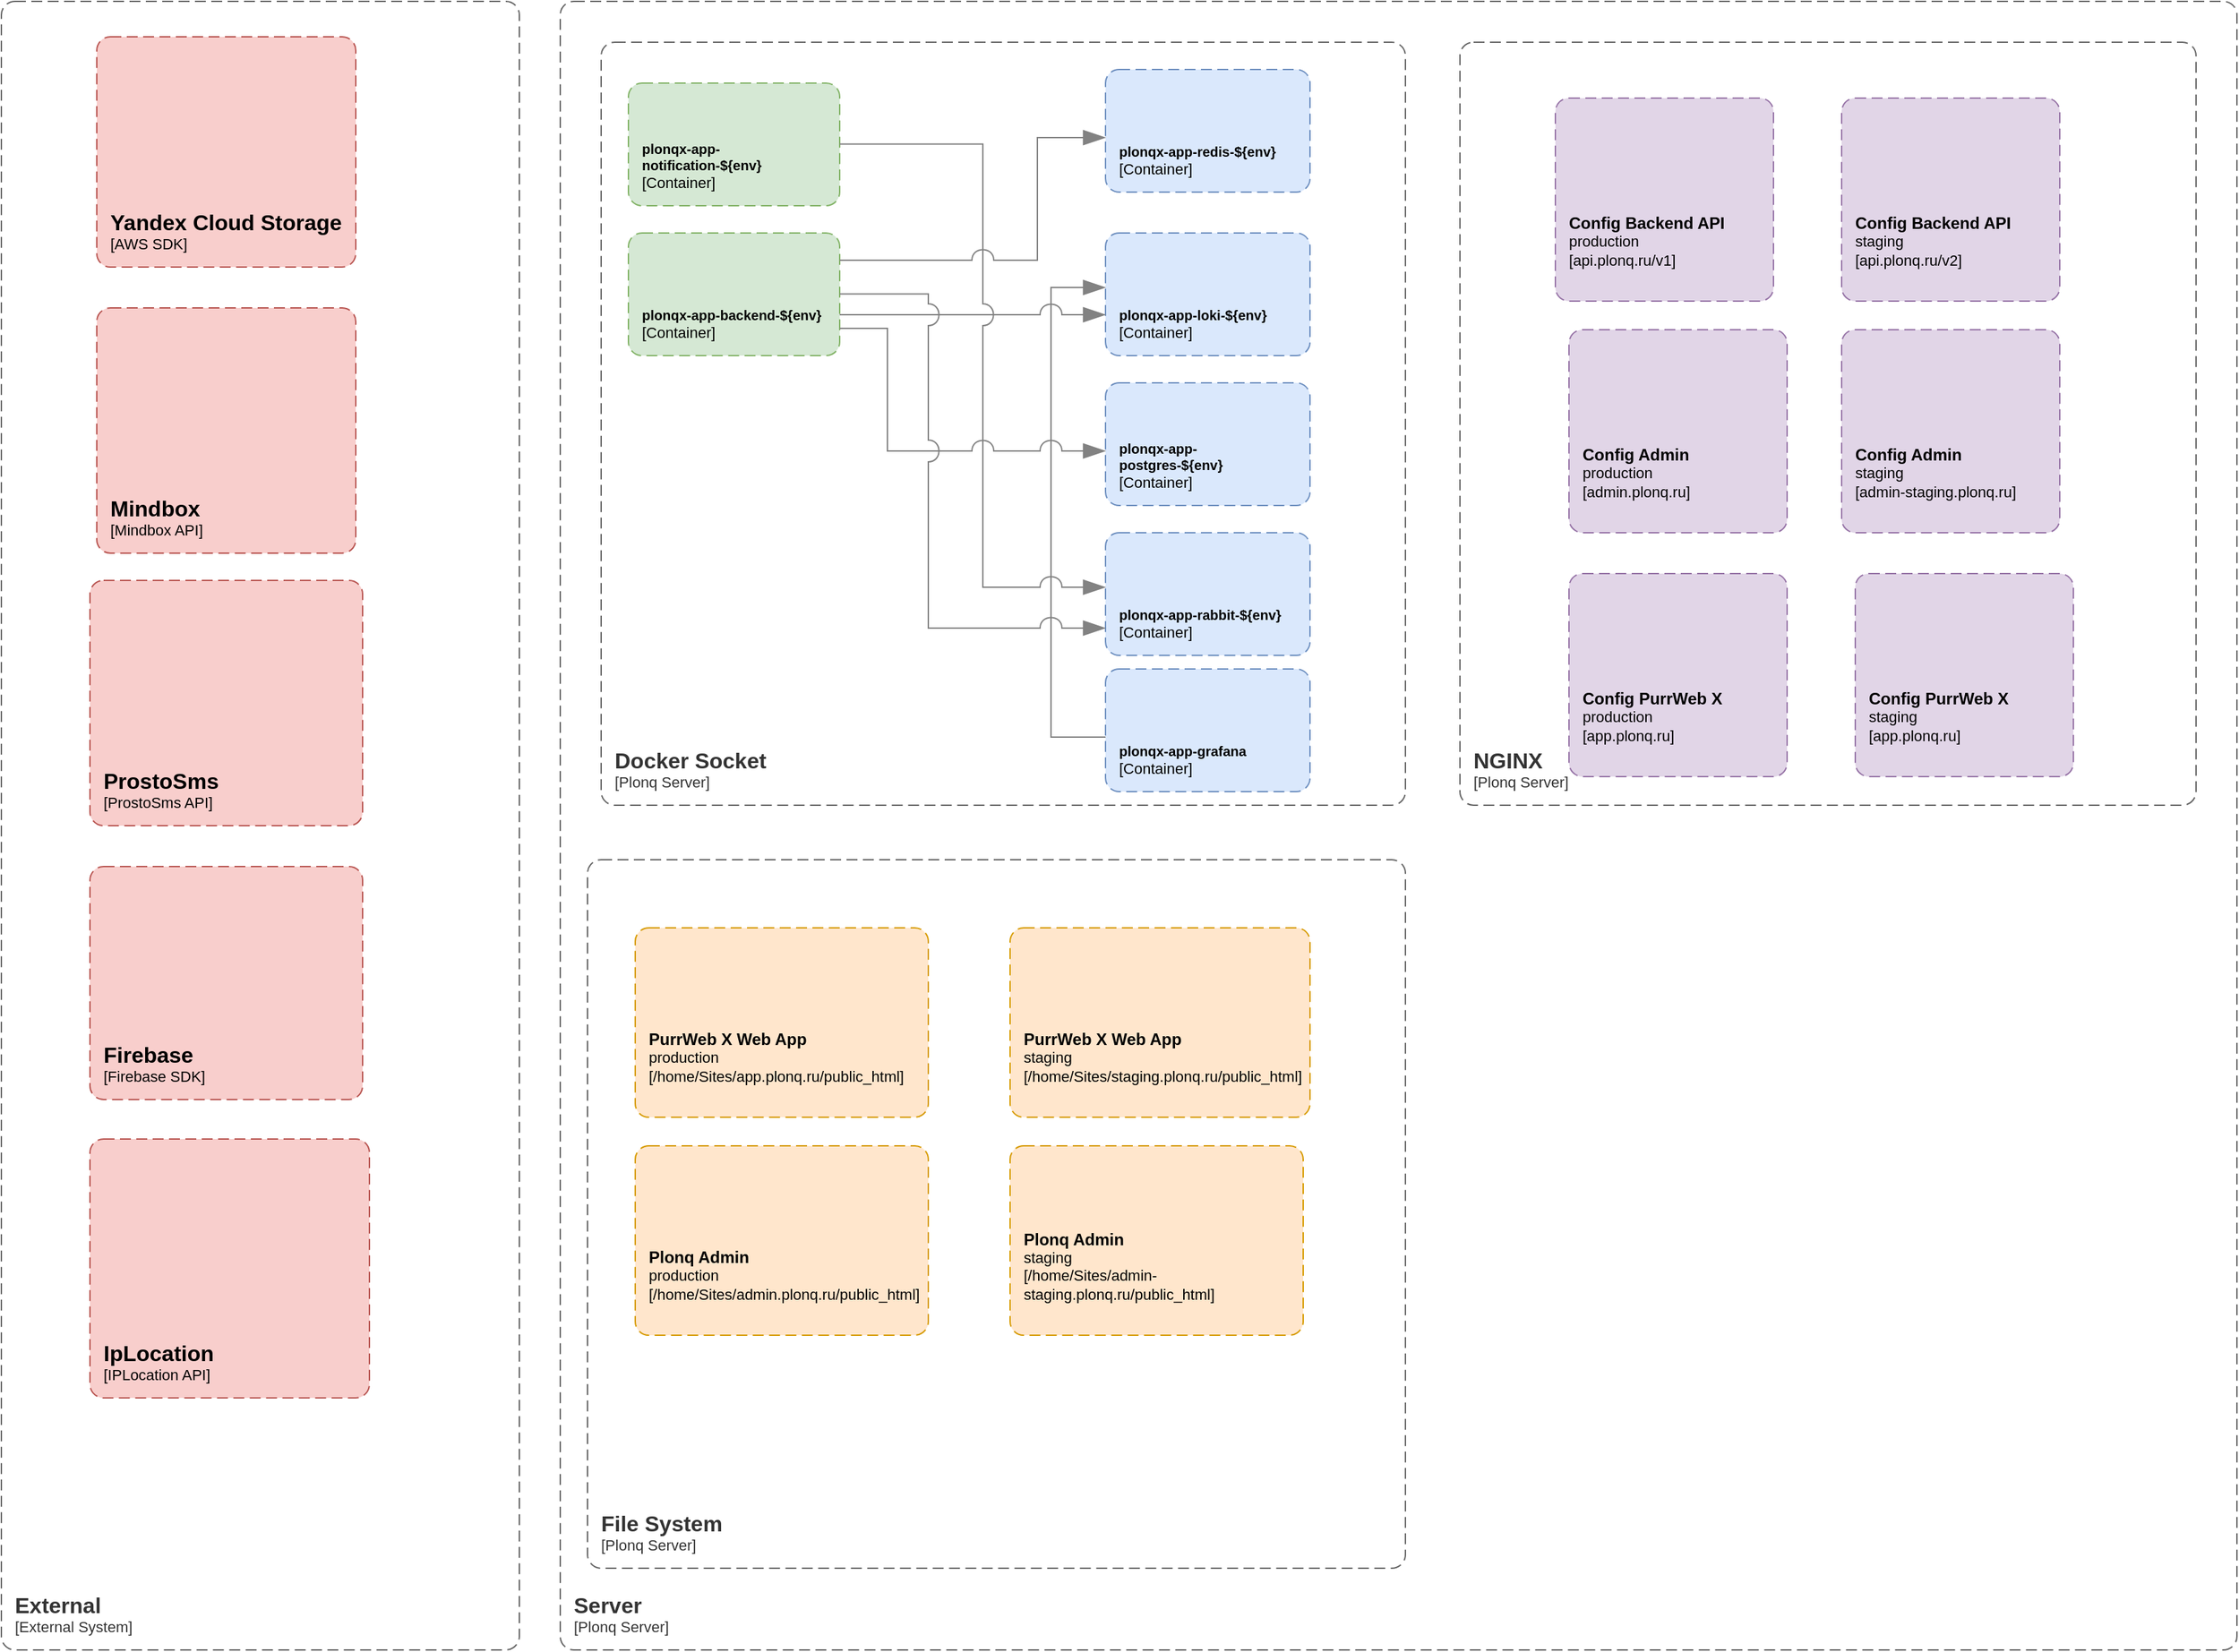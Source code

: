 <mxfile version="25.0.3">
  <diagram name="Страница — 1" id="B8Qd8w-7b1oz1wal4NPC">
    <mxGraphModel dx="4090" dy="1423" grid="1" gridSize="10" guides="1" tooltips="1" connect="1" arrows="1" fold="1" page="1" pageScale="1" pageWidth="850" pageHeight="1100" math="0" shadow="0">
      <root>
        <mxCell id="0" />
        <mxCell id="1" parent="0" />
        <object placeholders="1" c4Name="Docker Socket" c4Type="SystemScopeBoundary" c4Application="Plonq Server" label="&lt;font style=&quot;font-size: 16px&quot;&gt;&lt;b&gt;&lt;div style=&quot;text-align: left&quot;&gt;%c4Name%&lt;/div&gt;&lt;/b&gt;&lt;/font&gt;&lt;div style=&quot;text-align: left&quot;&gt;[%c4Application%]&lt;/div&gt;" id="ZpL0zzQKFdewHE6zJHyv-17">
          <mxCell style="rounded=1;fontSize=11;whiteSpace=wrap;html=1;dashed=1;arcSize=20;fillColor=none;strokeColor=#666666;fontColor=#333333;labelBackgroundColor=none;align=left;verticalAlign=bottom;labelBorderColor=none;spacingTop=0;spacing=10;dashPattern=8 4;metaEdit=1;rotatable=0;perimeter=rectanglePerimeter;noLabel=0;labelPadding=0;allowArrows=0;connectable=0;expand=0;recursiveResize=0;editable=1;pointerEvents=0;absoluteArcSize=1;points=[[0.25,0,0],[0.5,0,0],[0.75,0,0],[1,0.25,0],[1,0.5,0],[1,0.75,0],[0.75,1,0],[0.5,1,0],[0.25,1,0],[0,0.75,0],[0,0.5,0],[0,0.25,0]];" vertex="1" parent="1">
            <mxGeometry x="-750" y="120" width="590" height="560" as="geometry" />
          </mxCell>
        </object>
        <object placeholders="1" c4Name="plonqx-app-backend-${env}" c4Type="ContainerScopeBoundary" c4Application="Container" label="&lt;font style=&quot;font-size: 10px&quot;&gt;&lt;b&gt;&lt;div style=&quot;text-align: left&quot;&gt;%c4Name%&lt;/div&gt;&lt;/b&gt;&lt;/font&gt;&lt;div style=&quot;text-align: left&quot;&gt;[%c4Application%]&lt;/div&gt;" id="ZpL0zzQKFdewHE6zJHyv-18">
          <mxCell style="rounded=1;fontSize=11;whiteSpace=wrap;html=1;dashed=1;arcSize=20;fillColor=#d5e8d4;strokeColor=#82b366;labelBackgroundColor=none;align=left;verticalAlign=bottom;labelBorderColor=none;spacingTop=0;spacing=10;dashPattern=8 4;metaEdit=1;rotatable=0;perimeter=rectanglePerimeter;noLabel=0;labelPadding=0;allowArrows=0;connectable=0;expand=0;recursiveResize=0;editable=1;pointerEvents=0;absoluteArcSize=1;points=[[0.25,0,0],[0.5,0,0],[0.75,0,0],[1,0.25,0],[1,0.5,0],[1,0.75,0],[0.75,1,0],[0.5,1,0],[0.25,1,0],[0,0.75,0],[0,0.5,0],[0,0.25,0]];" vertex="1" parent="1">
            <mxGeometry x="-730" y="260" width="155" height="90" as="geometry" />
          </mxCell>
        </object>
        <object placeholders="1" c4Name="plonqx-app-notification-${env}" c4Type="ContainerScopeBoundary" c4Application="Container" label="&lt;font style=&quot;font-size: 10px&quot;&gt;&lt;b&gt;&lt;div style=&quot;text-align: left&quot;&gt;%c4Name%&lt;/div&gt;&lt;/b&gt;&lt;/font&gt;&lt;div style=&quot;text-align: left&quot;&gt;[%c4Application%]&lt;/div&gt;" id="ZpL0zzQKFdewHE6zJHyv-19">
          <mxCell style="rounded=1;fontSize=11;whiteSpace=wrap;html=1;dashed=1;arcSize=20;fillColor=#d5e8d4;strokeColor=#82b366;labelBackgroundColor=none;align=left;verticalAlign=bottom;labelBorderColor=none;spacingTop=0;spacing=10;dashPattern=8 4;metaEdit=1;rotatable=0;perimeter=rectanglePerimeter;noLabel=0;labelPadding=0;allowArrows=0;connectable=0;expand=0;recursiveResize=0;editable=1;pointerEvents=0;absoluteArcSize=1;points=[[0.25,0,0],[0.5,0,0],[0.75,0,0],[1,0.25,0],[1,0.5,0],[1,0.75,0],[0.75,1,0],[0.5,1,0],[0.25,1,0],[0,0.75,0],[0,0.5,0],[0,0.25,0]];" vertex="1" parent="1">
            <mxGeometry x="-730" y="150" width="155" height="90" as="geometry" />
          </mxCell>
        </object>
        <object placeholders="1" c4Name="plonqx-app-redis-${env}" c4Type="ContainerScopeBoundary" c4Application="Container" label="&lt;font style=&quot;font-size: 10px&quot;&gt;&lt;b&gt;&lt;div style=&quot;text-align: left&quot;&gt;%c4Name%&lt;/div&gt;&lt;/b&gt;&lt;/font&gt;&lt;div style=&quot;text-align: left&quot;&gt;[%c4Application%]&lt;/div&gt;" id="ZpL0zzQKFdewHE6zJHyv-20">
          <mxCell style="rounded=1;fontSize=11;whiteSpace=wrap;html=1;dashed=1;arcSize=20;fillColor=#dae8fc;strokeColor=#6c8ebf;labelBackgroundColor=none;align=left;verticalAlign=bottom;labelBorderColor=none;spacingTop=0;spacing=10;dashPattern=8 4;metaEdit=1;rotatable=0;perimeter=rectanglePerimeter;noLabel=0;labelPadding=0;allowArrows=0;connectable=0;expand=0;recursiveResize=0;editable=1;pointerEvents=0;absoluteArcSize=1;points=[[0.25,0,0],[0.5,0,0],[0.75,0,0],[1,0.25,0],[1,0.5,0],[1,0.75,0],[0.75,1,0],[0.5,1,0],[0.25,1,0],[0,0.75,0],[0,0.5,0],[0,0.25,0]];" vertex="1" parent="1">
            <mxGeometry x="-380" y="140" width="150" height="90" as="geometry" />
          </mxCell>
        </object>
        <object placeholders="1" c4Name="plonqx-app-postgres-${env}" c4Type="ContainerScopeBoundary" c4Application="Container" label="&lt;font style=&quot;font-size: 10px&quot;&gt;&lt;b&gt;&lt;div style=&quot;text-align: left&quot;&gt;%c4Name%&lt;/div&gt;&lt;/b&gt;&lt;/font&gt;&lt;div style=&quot;text-align: left&quot;&gt;[%c4Application%]&lt;/div&gt;" id="ZpL0zzQKFdewHE6zJHyv-21">
          <mxCell style="rounded=1;fontSize=11;whiteSpace=wrap;html=1;dashed=1;arcSize=20;fillColor=#dae8fc;strokeColor=#6c8ebf;labelBackgroundColor=none;align=left;verticalAlign=bottom;labelBorderColor=none;spacingTop=0;spacing=10;dashPattern=8 4;metaEdit=1;rotatable=0;perimeter=rectanglePerimeter;noLabel=0;labelPadding=0;allowArrows=0;connectable=0;expand=0;recursiveResize=0;editable=1;pointerEvents=0;absoluteArcSize=1;points=[[0.25,0,0],[0.5,0,0],[0.75,0,0],[1,0.25,0],[1,0.5,0],[1,0.75,0],[0.75,1,0],[0.5,1,0],[0.25,1,0],[0,0.75,0],[0,0.5,0],[0,0.25,0]];" vertex="1" parent="1">
            <mxGeometry x="-380" y="370" width="150" height="90" as="geometry" />
          </mxCell>
        </object>
        <object placeholders="1" c4Name="plonqx-app-loki-${env}" c4Type="ContainerScopeBoundary" c4Application="Container" label="&lt;font style=&quot;font-size: 10px&quot;&gt;&lt;b&gt;&lt;div style=&quot;text-align: left&quot;&gt;%c4Name%&lt;/div&gt;&lt;/b&gt;&lt;/font&gt;&lt;div style=&quot;text-align: left&quot;&gt;[%c4Application%]&lt;/div&gt;" id="ZpL0zzQKFdewHE6zJHyv-22">
          <mxCell style="rounded=1;fontSize=11;whiteSpace=wrap;html=1;dashed=1;arcSize=20;fillColor=#dae8fc;strokeColor=#6c8ebf;labelBackgroundColor=none;align=left;verticalAlign=bottom;labelBorderColor=none;spacingTop=0;spacing=10;dashPattern=8 4;metaEdit=1;rotatable=0;perimeter=rectanglePerimeter;noLabel=0;labelPadding=0;allowArrows=0;connectable=0;expand=0;recursiveResize=0;editable=1;pointerEvents=0;absoluteArcSize=1;points=[[0.25,0,0],[0.5,0,0],[0.75,0,0],[1,0.25,0],[1,0.5,0],[1,0.75,0],[0.75,1,0],[0.5,1,0],[0.25,1,0],[0,0.75,0],[0,0.5,0],[0,0.25,0]];" vertex="1" parent="1">
            <mxGeometry x="-380" y="260" width="150" height="90" as="geometry" />
          </mxCell>
        </object>
        <object placeholders="1" c4Name="plonqx-app-grafana" c4Type="ContainerScopeBoundary" c4Application="Container" label="&lt;font style=&quot;font-size: 10px&quot;&gt;&lt;b&gt;&lt;div style=&quot;text-align: left&quot;&gt;%c4Name%&lt;/div&gt;&lt;/b&gt;&lt;/font&gt;&lt;div style=&quot;text-align: left&quot;&gt;[%c4Application%]&lt;/div&gt;" id="ZpL0zzQKFdewHE6zJHyv-23">
          <mxCell style="rounded=1;fontSize=11;whiteSpace=wrap;html=1;dashed=1;arcSize=20;fillColor=#dae8fc;strokeColor=#6c8ebf;labelBackgroundColor=none;align=left;verticalAlign=bottom;labelBorderColor=none;spacingTop=0;spacing=10;dashPattern=8 4;metaEdit=1;rotatable=0;perimeter=rectanglePerimeter;noLabel=0;labelPadding=0;allowArrows=0;connectable=0;expand=0;recursiveResize=0;editable=1;pointerEvents=0;absoluteArcSize=1;points=[[0.25,0,0],[0.5,0,0],[0.75,0,0],[1,0.25,0],[1,0.5,0],[1,0.75,0],[0.75,1,0],[0.5,1,0],[0.25,1,0],[0,0.75,0],[0,0.5,0],[0,0.25,0]];" vertex="1" parent="1">
            <mxGeometry x="-380" y="580" width="150" height="90" as="geometry" />
          </mxCell>
        </object>
        <object placeholders="1" c4Name="plonqx-app-rabbit-${env}" c4Type="ContainerScopeBoundary" c4Application="Container" label="&lt;font style=&quot;font-size: 10px&quot;&gt;&lt;b&gt;&lt;div style=&quot;text-align: left&quot;&gt;%c4Name%&lt;/div&gt;&lt;/b&gt;&lt;/font&gt;&lt;div style=&quot;text-align: left&quot;&gt;[%c4Application%]&lt;/div&gt;" id="ZpL0zzQKFdewHE6zJHyv-40">
          <mxCell style="rounded=1;fontSize=11;whiteSpace=wrap;html=1;dashed=1;arcSize=20;fillColor=#dae8fc;strokeColor=#6c8ebf;labelBackgroundColor=none;align=left;verticalAlign=bottom;labelBorderColor=none;spacingTop=0;spacing=10;dashPattern=8 4;metaEdit=1;rotatable=0;perimeter=rectanglePerimeter;noLabel=0;labelPadding=0;allowArrows=0;connectable=0;expand=0;recursiveResize=0;editable=1;pointerEvents=0;absoluteArcSize=1;points=[[0.25,0,0],[0.5,0,0],[0.75,0,0],[1,0.25,0],[1,0.5,0],[1,0.75,0],[0.75,1,0],[0.5,1,0],[0.25,1,0],[0,0.75,0],[0,0.5,0],[0,0.25,0]];" vertex="1" parent="1">
            <mxGeometry x="-380" y="480" width="150" height="90" as="geometry" />
          </mxCell>
        </object>
        <object placeholders="1" c4Type="Relationship" id="ZpL0zzQKFdewHE6zJHyv-48">
          <mxCell style="endArrow=blockThin;html=1;fontSize=10;fontColor=#404040;strokeWidth=1;endFill=1;strokeColor=#828282;elbow=vertical;metaEdit=1;endSize=14;startSize=14;jumpStyle=arc;jumpSize=16;rounded=0;edgeStyle=orthogonalEdgeStyle;" edge="1" parent="1">
            <mxGeometry width="240" relative="1" as="geometry">
              <mxPoint x="-380" y="630" as="sourcePoint" />
              <mxPoint x="-380" y="300" as="targetPoint" />
              <Array as="points">
                <mxPoint x="-420" y="630" />
                <mxPoint x="-420" y="300" />
              </Array>
            </mxGeometry>
          </mxCell>
        </object>
        <object placeholders="1" c4Type="Relationship" id="ZpL0zzQKFdewHE6zJHyv-51">
          <mxCell style="endArrow=blockThin;html=1;fontSize=10;fontColor=#404040;strokeWidth=1;endFill=1;strokeColor=#828282;elbow=vertical;metaEdit=1;endSize=14;startSize=14;jumpStyle=arc;jumpSize=16;rounded=0;edgeStyle=orthogonalEdgeStyle;" edge="1" parent="1">
            <mxGeometry width="240" relative="1" as="geometry">
              <mxPoint x="-575" y="320" as="sourcePoint" />
              <mxPoint x="-380" y="320" as="targetPoint" />
            </mxGeometry>
          </mxCell>
        </object>
        <object placeholders="1" c4Type="Relationship" id="ZpL0zzQKFdewHE6zJHyv-52">
          <mxCell style="endArrow=blockThin;html=1;fontSize=10;fontColor=#404040;strokeWidth=1;endFill=1;strokeColor=#828282;elbow=vertical;metaEdit=1;endSize=14;startSize=14;jumpStyle=arc;jumpSize=16;rounded=0;edgeStyle=orthogonalEdgeStyle;" edge="1" parent="1">
            <mxGeometry width="240" relative="1" as="geometry">
              <mxPoint x="-575" y="194.71" as="sourcePoint" />
              <mxPoint x="-380" y="520" as="targetPoint" />
              <Array as="points">
                <mxPoint x="-470" y="195" />
                <mxPoint x="-470" y="520" />
                <mxPoint x="-380" y="520" />
              </Array>
            </mxGeometry>
          </mxCell>
        </object>
        <object placeholders="1" c4Type="Relationship" id="ZpL0zzQKFdewHE6zJHyv-53">
          <mxCell style="endArrow=blockThin;html=1;fontSize=10;fontColor=#404040;strokeWidth=1;endFill=1;strokeColor=#828282;elbow=vertical;metaEdit=1;endSize=14;startSize=14;jumpStyle=arc;jumpSize=16;rounded=0;edgeStyle=orthogonalEdgeStyle;" edge="1" parent="1">
            <mxGeometry width="240" relative="1" as="geometry">
              <mxPoint x="-575" y="280" as="sourcePoint" />
              <mxPoint x="-380" y="190" as="targetPoint" />
              <Array as="points">
                <mxPoint x="-575" y="280" />
                <mxPoint x="-430" y="280" />
                <mxPoint x="-430" y="190" />
              </Array>
            </mxGeometry>
          </mxCell>
        </object>
        <object placeholders="1" c4Type="Relationship" id="ZpL0zzQKFdewHE6zJHyv-54">
          <mxCell style="endArrow=blockThin;html=1;fontSize=10;fontColor=#404040;strokeWidth=1;endFill=1;strokeColor=#828282;elbow=vertical;metaEdit=1;endSize=14;startSize=14;jumpStyle=arc;jumpSize=16;rounded=0;edgeStyle=orthogonalEdgeStyle;" edge="1" parent="1">
            <mxGeometry width="240" relative="1" as="geometry">
              <mxPoint x="-570" y="330" as="sourcePoint" />
              <mxPoint x="-380" y="420" as="targetPoint" />
              <Array as="points">
                <mxPoint x="-575" y="330" />
                <mxPoint x="-540" y="330" />
                <mxPoint x="-540" y="420" />
              </Array>
            </mxGeometry>
          </mxCell>
        </object>
        <object placeholders="1" c4Type="Relationship" id="ZpL0zzQKFdewHE6zJHyv-55">
          <mxCell style="endArrow=blockThin;html=1;fontSize=10;fontColor=#404040;strokeWidth=1;endFill=1;strokeColor=#828282;elbow=vertical;metaEdit=1;endSize=14;startSize=14;jumpStyle=arc;jumpSize=16;rounded=0;edgeStyle=orthogonalEdgeStyle;" edge="1" parent="1">
            <mxGeometry width="240" relative="1" as="geometry">
              <mxPoint x="-575" y="304.71" as="sourcePoint" />
              <mxPoint x="-380" y="550" as="targetPoint" />
              <Array as="points">
                <mxPoint x="-510" y="305" />
                <mxPoint x="-510" y="550" />
              </Array>
            </mxGeometry>
          </mxCell>
        </object>
        <object placeholders="1" c4Name="Server" c4Type="SystemScopeBoundary" c4Application="Plonq Server" label="&lt;font style=&quot;font-size: 16px&quot;&gt;&lt;b&gt;&lt;div style=&quot;text-align: left&quot;&gt;%c4Name%&lt;/div&gt;&lt;/b&gt;&lt;/font&gt;&lt;div style=&quot;text-align: left&quot;&gt;[%c4Application%]&lt;/div&gt;" id="ZpL0zzQKFdewHE6zJHyv-70">
          <mxCell style="rounded=1;fontSize=11;whiteSpace=wrap;html=1;dashed=1;arcSize=20;fillColor=none;strokeColor=#666666;fontColor=#333333;labelBackgroundColor=none;align=left;verticalAlign=bottom;labelBorderColor=none;spacingTop=0;spacing=10;dashPattern=8 4;metaEdit=1;rotatable=0;perimeter=rectanglePerimeter;noLabel=0;labelPadding=0;allowArrows=0;connectable=0;expand=0;recursiveResize=0;editable=1;pointerEvents=0;absoluteArcSize=1;points=[[0.25,0,0],[0.5,0,0],[0.75,0,0],[1,0.25,0],[1,0.5,0],[1,0.75,0],[0.75,1,0],[0.5,1,0],[0.25,1,0],[0,0.75,0],[0,0.5,0],[0,0.25,0]];" vertex="1" parent="1">
            <mxGeometry x="-780" y="90" width="1230" height="1210" as="geometry" />
          </mxCell>
        </object>
        <object placeholders="1" c4Name="NGINX" c4Type="ContainerScopeBoundary" c4Application="Plonq Server" label="&lt;font style=&quot;font-size: 16px&quot;&gt;&lt;b&gt;&lt;div style=&quot;text-align: left&quot;&gt;%c4Name%&lt;/div&gt;&lt;/b&gt;&lt;/font&gt;&lt;div style=&quot;text-align: left&quot;&gt;[%c4Application%]&lt;/div&gt;" id="ZpL0zzQKFdewHE6zJHyv-71">
          <mxCell style="rounded=1;fontSize=11;whiteSpace=wrap;html=1;dashed=1;arcSize=20;fillColor=none;strokeColor=#666666;fontColor=#333333;labelBackgroundColor=none;align=left;verticalAlign=bottom;labelBorderColor=none;spacingTop=0;spacing=10;dashPattern=8 4;metaEdit=1;rotatable=0;perimeter=rectanglePerimeter;noLabel=0;labelPadding=0;allowArrows=0;connectable=0;expand=0;recursiveResize=0;editable=1;pointerEvents=0;absoluteArcSize=1;points=[[0.25,0,0],[0.5,0,0],[0.75,0,0],[1,0.25,0],[1,0.5,0],[1,0.75,0],[0.75,1,0],[0.5,1,0],[0.25,1,0],[0,0.75,0],[0,0.5,0],[0,0.25,0]];" vertex="1" parent="1">
            <mxGeometry x="-120" y="120" width="540" height="560" as="geometry" />
          </mxCell>
        </object>
        <object placeholders="1" c4Name="Config PurrWeb X" c4Type="ContainerScopeBoundary" c4Application="app.plonq.ru" label="&lt;font style=&quot;font-size: 12px&quot;&gt;&lt;b&gt;&lt;div style=&quot;text-align: left&quot;&gt;%c4Name%&lt;/div&gt;&lt;/b&gt;&lt;/font&gt;&lt;div style=&quot;text-align: left&quot;&gt;%env%&lt;/div&gt;&lt;div style=&quot;text-align: left&quot;&gt;[%c4Application%]&lt;/div&gt;&#xa;" env="staging" id="ZpL0zzQKFdewHE6zJHyv-73">
          <mxCell style="rounded=1;fontSize=11;whiteSpace=wrap;html=1;dashed=1;arcSize=20;fillColor=#e1d5e7;strokeColor=#9673a6;labelBackgroundColor=none;align=left;verticalAlign=bottom;labelBorderColor=none;spacingTop=0;spacing=10;dashPattern=8 4;metaEdit=1;rotatable=0;perimeter=rectanglePerimeter;noLabel=0;labelPadding=0;allowArrows=0;connectable=0;expand=0;recursiveResize=0;editable=1;pointerEvents=0;absoluteArcSize=1;points=[[0.25,0,0],[0.5,0,0],[0.75,0,0],[1,0.25,0],[1,0.5,0],[1,0.75,0],[0.75,1,0],[0.5,1,0],[0.25,1,0],[0,0.75,0],[0,0.5,0],[0,0.25,0]];" vertex="1" parent="1">
            <mxGeometry x="170" y="510" width="160" height="149" as="geometry" />
          </mxCell>
        </object>
        <object placeholders="1" c4Name="Config PurrWeb X" c4Type="ContainerScopeBoundary" c4Application="app.plonq.ru" label="&lt;font style=&quot;font-size: 12px&quot;&gt;&lt;b&gt;&lt;div style=&quot;text-align: left&quot;&gt;%c4Name%&lt;/div&gt;&lt;/b&gt;&lt;/font&gt;&lt;div style=&quot;text-align: left&quot;&gt;%env%&lt;/div&gt;&lt;div style=&quot;text-align: left&quot;&gt;[%c4Application%]&lt;/div&gt;&#xa;" env="production" id="ZpL0zzQKFdewHE6zJHyv-74">
          <mxCell style="rounded=1;fontSize=11;whiteSpace=wrap;html=1;dashed=1;arcSize=20;fillColor=#e1d5e7;strokeColor=#9673a6;labelBackgroundColor=none;align=left;verticalAlign=bottom;labelBorderColor=none;spacingTop=0;spacing=10;dashPattern=8 4;metaEdit=1;rotatable=0;perimeter=rectanglePerimeter;noLabel=0;labelPadding=0;allowArrows=0;connectable=0;expand=0;recursiveResize=0;editable=1;pointerEvents=0;absoluteArcSize=1;points=[[0.25,0,0],[0.5,0,0],[0.75,0,0],[1,0.25,0],[1,0.5,0],[1,0.75,0],[0.75,1,0],[0.5,1,0],[0.25,1,0],[0,0.75,0],[0,0.5,0],[0,0.25,0]];" vertex="1" parent="1">
            <mxGeometry x="-40" y="510" width="160" height="149" as="geometry" />
          </mxCell>
        </object>
        <object placeholders="1" c4Name="Config Admin" c4Type="ContainerScopeBoundary" c4Application="admin-staging.plonq.ru" label="&lt;font style=&quot;font-size: 12px&quot;&gt;&lt;b&gt;&lt;div style=&quot;text-align: left&quot;&gt;%c4Name%&lt;/div&gt;&lt;/b&gt;&lt;/font&gt;&lt;div style=&quot;text-align: left&quot;&gt;%env%&lt;/div&gt;&lt;div style=&quot;text-align: left&quot;&gt;[%c4Application%]&lt;/div&gt;&#xa;" env="staging" id="ZpL0zzQKFdewHE6zJHyv-75">
          <mxCell style="rounded=1;fontSize=11;whiteSpace=wrap;html=1;dashed=1;arcSize=20;fillColor=#e1d5e7;strokeColor=#9673a6;labelBackgroundColor=none;align=left;verticalAlign=bottom;labelBorderColor=none;spacingTop=0;spacing=10;dashPattern=8 4;metaEdit=1;rotatable=0;perimeter=rectanglePerimeter;noLabel=0;labelPadding=0;allowArrows=0;connectable=0;expand=0;recursiveResize=0;editable=1;pointerEvents=0;absoluteArcSize=1;points=[[0.25,0,0],[0.5,0,0],[0.75,0,0],[1,0.25,0],[1,0.5,0],[1,0.75,0],[0.75,1,0],[0.5,1,0],[0.25,1,0],[0,0.75,0],[0,0.5,0],[0,0.25,0]];" vertex="1" parent="1">
            <mxGeometry x="160" y="331" width="160" height="149" as="geometry" />
          </mxCell>
        </object>
        <object placeholders="1" c4Name="Config Admin" c4Type="ContainerScopeBoundary" c4Application="admin.plonq.ru" label="&lt;font style=&quot;font-size: 12px&quot;&gt;&lt;b&gt;&lt;div style=&quot;text-align: left&quot;&gt;%c4Name%&lt;/div&gt;&lt;/b&gt;&lt;/font&gt;&lt;div style=&quot;text-align: left&quot;&gt;%env%&lt;/div&gt;&lt;div style=&quot;text-align: left&quot;&gt;[%c4Application%]&lt;/div&gt;&#xa;" env="production" id="ZpL0zzQKFdewHE6zJHyv-76">
          <mxCell style="rounded=1;fontSize=11;whiteSpace=wrap;html=1;dashed=1;arcSize=20;fillColor=#e1d5e7;strokeColor=#9673a6;labelBackgroundColor=none;align=left;verticalAlign=bottom;labelBorderColor=none;spacingTop=0;spacing=10;dashPattern=8 4;metaEdit=1;rotatable=0;perimeter=rectanglePerimeter;noLabel=0;labelPadding=0;allowArrows=0;connectable=0;expand=0;recursiveResize=0;editable=1;pointerEvents=0;absoluteArcSize=1;points=[[0.25,0,0],[0.5,0,0],[0.75,0,0],[1,0.25,0],[1,0.5,0],[1,0.75,0],[0.75,1,0],[0.5,1,0],[0.25,1,0],[0,0.75,0],[0,0.5,0],[0,0.25,0]];" vertex="1" parent="1">
            <mxGeometry x="-40" y="331" width="160" height="149" as="geometry" />
          </mxCell>
        </object>
        <object placeholders="1" c4Name="Config Backend API" c4Type="ContainerScopeBoundary" c4Application="api.plonq.ru/v2" label="&lt;font style=&quot;font-size: 12px&quot;&gt;&lt;b&gt;&lt;div style=&quot;text-align: left&quot;&gt;%c4Name%&lt;/div&gt;&lt;/b&gt;&lt;/font&gt;&lt;div style=&quot;text-align: left&quot;&gt;%env%&lt;/div&gt;&lt;div style=&quot;text-align: left&quot;&gt;[%c4Application%]&lt;/div&gt;&#xa;" env="staging" id="ZpL0zzQKFdewHE6zJHyv-77">
          <mxCell style="rounded=1;fontSize=11;whiteSpace=wrap;html=1;dashed=1;arcSize=20;fillColor=#e1d5e7;strokeColor=#9673a6;labelBackgroundColor=none;align=left;verticalAlign=bottom;labelBorderColor=none;spacingTop=0;spacing=10;dashPattern=8 4;metaEdit=1;rotatable=0;perimeter=rectanglePerimeter;noLabel=0;labelPadding=0;allowArrows=0;connectable=0;expand=0;recursiveResize=0;editable=1;pointerEvents=0;absoluteArcSize=1;points=[[0.25,0,0],[0.5,0,0],[0.75,0,0],[1,0.25,0],[1,0.5,0],[1,0.75,0],[0.75,1,0],[0.5,1,0],[0.25,1,0],[0,0.75,0],[0,0.5,0],[0,0.25,0]];" vertex="1" parent="1">
            <mxGeometry x="160" y="161" width="160" height="149" as="geometry" />
          </mxCell>
        </object>
        <object placeholders="1" c4Name="Config Backend API" c4Type="ContainerScopeBoundary" c4Application="api.plonq.ru/v1" label="&lt;font style=&quot;font-size: 12px&quot;&gt;&lt;b&gt;&lt;div style=&quot;text-align: left&quot;&gt;%c4Name%&lt;/div&gt;&lt;/b&gt;&lt;/font&gt;&lt;div style=&quot;text-align: left&quot;&gt;%env%&lt;/div&gt;&lt;div style=&quot;text-align: left&quot;&gt;[%c4Application%]&lt;/div&gt;&#xa;" env="production" id="ZpL0zzQKFdewHE6zJHyv-78">
          <mxCell style="rounded=1;fontSize=11;whiteSpace=wrap;html=1;dashed=1;arcSize=20;fillColor=#e1d5e7;strokeColor=#9673a6;labelBackgroundColor=none;align=left;verticalAlign=bottom;labelBorderColor=none;spacingTop=0;spacing=10;dashPattern=8 4;metaEdit=1;rotatable=0;perimeter=rectanglePerimeter;noLabel=0;labelPadding=0;allowArrows=0;connectable=0;expand=0;recursiveResize=0;editable=1;pointerEvents=0;absoluteArcSize=1;points=[[0.25,0,0],[0.5,0,0],[0.75,0,0],[1,0.25,0],[1,0.5,0],[1,0.75,0],[0.75,1,0],[0.5,1,0],[0.25,1,0],[0,0.75,0],[0,0.5,0],[0,0.25,0]];" vertex="1" parent="1">
            <mxGeometry x="-50" y="161" width="160" height="149" as="geometry" />
          </mxCell>
        </object>
        <object placeholders="1" c4Name="File System" c4Type="ContainerScopeBoundary" c4Application="Plonq Server" label="&lt;font style=&quot;font-size: 16px&quot;&gt;&lt;b&gt;&lt;div style=&quot;text-align: left&quot;&gt;%c4Name%&lt;/div&gt;&lt;/b&gt;&lt;/font&gt;&lt;div style=&quot;text-align: left&quot;&gt;[%c4Application%]&lt;/div&gt;" id="ZpL0zzQKFdewHE6zJHyv-79">
          <mxCell style="rounded=1;fontSize=11;whiteSpace=wrap;html=1;dashed=1;arcSize=20;fillColor=none;strokeColor=#666666;fontColor=#333333;labelBackgroundColor=none;align=left;verticalAlign=bottom;labelBorderColor=none;spacingTop=0;spacing=10;dashPattern=8 4;metaEdit=1;rotatable=0;perimeter=rectanglePerimeter;noLabel=0;labelPadding=0;allowArrows=0;connectable=0;expand=0;recursiveResize=0;editable=1;pointerEvents=0;absoluteArcSize=1;points=[[0.25,0,0],[0.5,0,0],[0.75,0,0],[1,0.25,0],[1,0.5,0],[1,0.75,0],[0.75,1,0],[0.5,1,0],[0.25,1,0],[0,0.75,0],[0,0.5,0],[0,0.25,0]];" vertex="1" parent="1">
            <mxGeometry x="-760" y="720" width="600" height="520" as="geometry" />
          </mxCell>
        </object>
        <object placeholders="1" c4Name="PurrWeb X Web App" c4Type="ContainerScopeBoundary" c4Application="/home/Sites/app.plonq.ru/public_html" label="&lt;font style=&quot;font-size: 12px&quot;&gt;&lt;b&gt;&lt;div style=&quot;text-align: left&quot;&gt;%c4Name%&lt;/div&gt;&lt;/b&gt;&lt;/font&gt;&lt;div style=&quot;text-align: left&quot;&gt;%env%&lt;/div&gt;&lt;div style=&quot;text-align: left&quot;&gt;[%c4Application%]&lt;/div&gt;&#xa;" env="production" id="ZpL0zzQKFdewHE6zJHyv-80">
          <mxCell style="rounded=1;fontSize=11;whiteSpace=wrap;html=1;dashed=1;arcSize=20;fillColor=#ffe6cc;strokeColor=#d79b00;labelBackgroundColor=none;align=left;verticalAlign=bottom;labelBorderColor=none;spacingTop=0;spacing=10;dashPattern=8 4;metaEdit=1;rotatable=0;perimeter=rectanglePerimeter;noLabel=0;labelPadding=0;allowArrows=0;connectable=0;expand=0;recursiveResize=0;editable=1;pointerEvents=0;absoluteArcSize=1;points=[[0.25,0,0],[0.5,0,0],[0.75,0,0],[1,0.25,0],[1,0.5,0],[1,0.75,0],[0.75,1,0],[0.5,1,0],[0.25,1,0],[0,0.75,0],[0,0.5,0],[0,0.25,0]];" vertex="1" parent="1">
            <mxGeometry x="-725" y="770" width="215" height="139" as="geometry" />
          </mxCell>
        </object>
        <object placeholders="1" c4Name="PurrWeb X Web App" c4Type="ContainerScopeBoundary" c4Application="/home/Sites/staging.plonq.ru/public_html" label="&lt;font style=&quot;font-size: 12px&quot;&gt;&lt;b&gt;&lt;div style=&quot;text-align: left&quot;&gt;%c4Name%&lt;/div&gt;&lt;/b&gt;&lt;/font&gt;&lt;div style=&quot;text-align: left&quot;&gt;%env%&lt;/div&gt;&lt;div style=&quot;text-align: left&quot;&gt;[%c4Application%]&lt;/div&gt;&#xa;" env="staging" id="ZpL0zzQKFdewHE6zJHyv-81">
          <mxCell style="rounded=1;fontSize=11;whiteSpace=wrap;html=1;dashed=1;arcSize=20;fillColor=#ffe6cc;strokeColor=#d79b00;labelBackgroundColor=none;align=left;verticalAlign=bottom;labelBorderColor=none;spacingTop=0;spacing=10;dashPattern=8 4;metaEdit=1;rotatable=0;perimeter=rectanglePerimeter;noLabel=0;labelPadding=0;allowArrows=0;connectable=0;expand=0;recursiveResize=0;editable=1;pointerEvents=0;absoluteArcSize=1;points=[[0.25,0,0],[0.5,0,0],[0.75,0,0],[1,0.25,0],[1,0.5,0],[1,0.75,0],[0.75,1,0],[0.5,1,0],[0.25,1,0],[0,0.75,0],[0,0.5,0],[0,0.25,0]];" vertex="1" parent="1">
            <mxGeometry x="-450" y="770" width="220" height="139" as="geometry" />
          </mxCell>
        </object>
        <object placeholders="1" c4Name="Plonq Admin" c4Type="ContainerScopeBoundary" c4Application="/home/Sites/admin.plonq.ru/public_html" label="&lt;font style=&quot;font-size: 12px&quot;&gt;&lt;b&gt;&lt;div style=&quot;text-align: left&quot;&gt;%c4Name%&lt;/div&gt;&lt;/b&gt;&lt;/font&gt;&lt;div style=&quot;text-align: left&quot;&gt;%env%&lt;/div&gt;&lt;div style=&quot;text-align: left&quot;&gt;[%c4Application%]&lt;/div&gt;&#xa;" env="production" id="ZpL0zzQKFdewHE6zJHyv-82">
          <mxCell style="rounded=1;fontSize=11;whiteSpace=wrap;html=1;dashed=1;arcSize=20;fillColor=#ffe6cc;strokeColor=#d79b00;labelBackgroundColor=none;align=left;verticalAlign=bottom;labelBorderColor=none;spacingTop=0;spacing=10;dashPattern=8 4;metaEdit=1;rotatable=0;perimeter=rectanglePerimeter;noLabel=0;labelPadding=0;allowArrows=0;connectable=0;expand=0;recursiveResize=0;editable=1;pointerEvents=0;absoluteArcSize=1;points=[[0.25,0,0],[0.5,0,0],[0.75,0,0],[1,0.25,0],[1,0.5,0],[1,0.75,0],[0.75,1,0],[0.5,1,0],[0.25,1,0],[0,0.75,0],[0,0.5,0],[0,0.25,0]];" vertex="1" parent="1">
            <mxGeometry x="-725" y="930" width="215" height="139" as="geometry" />
          </mxCell>
        </object>
        <object placeholders="1" c4Name="Plonq Admin" c4Type="ContainerScopeBoundary" c4Application="/home/Sites/admin-staging.plonq.ru/public_html" label="&lt;font style=&quot;font-size: 12px&quot;&gt;&lt;b&gt;&lt;div style=&quot;text-align: left&quot;&gt;%c4Name%&lt;/div&gt;&lt;/b&gt;&lt;/font&gt;&lt;div style=&quot;text-align: left&quot;&gt;%env%&lt;/div&gt;&lt;div style=&quot;text-align: left&quot;&gt;[%c4Application%]&lt;/div&gt;&#xa;" env="staging" id="ZpL0zzQKFdewHE6zJHyv-83">
          <mxCell style="rounded=1;fontSize=11;whiteSpace=wrap;html=1;dashed=1;arcSize=20;fillColor=#ffe6cc;strokeColor=#d79b00;labelBackgroundColor=none;align=left;verticalAlign=bottom;labelBorderColor=none;spacingTop=0;spacing=10;dashPattern=8 4;metaEdit=1;rotatable=0;perimeter=rectanglePerimeter;noLabel=0;labelPadding=0;allowArrows=0;connectable=0;expand=0;recursiveResize=0;editable=1;pointerEvents=0;absoluteArcSize=1;points=[[0.25,0,0],[0.5,0,0],[0.75,0,0],[1,0.25,0],[1,0.5,0],[1,0.75,0],[0.75,1,0],[0.5,1,0],[0.25,1,0],[0,0.75,0],[0,0.5,0],[0,0.25,0]];" vertex="1" parent="1">
            <mxGeometry x="-450" y="930" width="215" height="139" as="geometry" />
          </mxCell>
        </object>
        <object placeholders="1" c4Name="External" c4Type="SystemScopeBoundary" c4Application="External System" label="&lt;font style=&quot;font-size: 16px&quot;&gt;&lt;b&gt;&lt;div style=&quot;text-align: left&quot;&gt;%c4Name%&lt;/div&gt;&lt;/b&gt;&lt;/font&gt;&lt;div style=&quot;text-align: left&quot;&gt;[%c4Application%]&lt;/div&gt;" id="ZpL0zzQKFdewHE6zJHyv-84">
          <mxCell style="rounded=1;fontSize=11;whiteSpace=wrap;html=1;dashed=1;arcSize=20;fillColor=none;strokeColor=#666666;fontColor=#333333;labelBackgroundColor=none;align=left;verticalAlign=bottom;labelBorderColor=none;spacingTop=0;spacing=10;dashPattern=8 4;metaEdit=1;rotatable=0;perimeter=rectanglePerimeter;noLabel=0;labelPadding=0;allowArrows=0;connectable=0;expand=0;recursiveResize=0;editable=1;pointerEvents=0;absoluteArcSize=1;points=[[0.25,0,0],[0.5,0,0],[0.75,0,0],[1,0.25,0],[1,0.5,0],[1,0.75,0],[0.75,1,0],[0.5,1,0],[0.25,1,0],[0,0.75,0],[0,0.5,0],[0,0.25,0]];" vertex="1" parent="1">
            <mxGeometry x="-1190" y="90" width="380" height="1210" as="geometry" />
          </mxCell>
        </object>
        <object placeholders="1" c4Name="Mindbox" c4Type="ContainerScopeBoundary" c4Application="Mindbox API" label="&lt;font style=&quot;font-size: 16px&quot;&gt;&lt;b&gt;&lt;div style=&quot;text-align: left&quot;&gt;%c4Name%&lt;/div&gt;&lt;/b&gt;&lt;/font&gt;&lt;div style=&quot;text-align: left&quot;&gt;[%c4Application%]&lt;/div&gt;" id="ZpL0zzQKFdewHE6zJHyv-85">
          <mxCell style="rounded=1;fontSize=11;whiteSpace=wrap;html=1;dashed=1;arcSize=20;fillColor=#f8cecc;strokeColor=#b85450;labelBackgroundColor=none;align=left;verticalAlign=bottom;labelBorderColor=none;spacingTop=0;spacing=10;dashPattern=8 4;metaEdit=1;rotatable=0;perimeter=rectanglePerimeter;noLabel=0;labelPadding=0;allowArrows=0;connectable=0;expand=0;recursiveResize=0;editable=1;pointerEvents=0;absoluteArcSize=1;points=[[0.25,0,0],[0.5,0,0],[0.75,0,0],[1,0.25,0],[1,0.5,0],[1,0.75,0],[0.75,1,0],[0.5,1,0],[0.25,1,0],[0,0.75,0],[0,0.5,0],[0,0.25,0]];" vertex="1" parent="1">
            <mxGeometry x="-1120" y="315" width="190" height="180" as="geometry" />
          </mxCell>
        </object>
        <object placeholders="1" c4Name="ProstoSms" c4Type="ContainerScopeBoundary" c4Application="ProstoSms API" label="&lt;font style=&quot;font-size: 16px&quot;&gt;&lt;b&gt;&lt;div style=&quot;text-align: left&quot;&gt;%c4Name%&lt;/div&gt;&lt;/b&gt;&lt;/font&gt;&lt;div style=&quot;text-align: left&quot;&gt;[%c4Application%]&lt;/div&gt;" id="ZpL0zzQKFdewHE6zJHyv-86">
          <mxCell style="rounded=1;fontSize=11;whiteSpace=wrap;html=1;dashed=1;arcSize=20;fillColor=#f8cecc;strokeColor=#b85450;labelBackgroundColor=none;align=left;verticalAlign=bottom;labelBorderColor=none;spacingTop=0;spacing=10;dashPattern=8 4;metaEdit=1;rotatable=0;perimeter=rectanglePerimeter;noLabel=0;labelPadding=0;allowArrows=0;connectable=0;expand=0;recursiveResize=0;editable=1;pointerEvents=0;absoluteArcSize=1;points=[[0.25,0,0],[0.5,0,0],[0.75,0,0],[1,0.25,0],[1,0.5,0],[1,0.75,0],[0.75,1,0],[0.5,1,0],[0.25,1,0],[0,0.75,0],[0,0.5,0],[0,0.25,0]];" vertex="1" parent="1">
            <mxGeometry x="-1125" y="515" width="200" height="180" as="geometry" />
          </mxCell>
        </object>
        <object placeholders="1" c4Name="Firebase" c4Type="ContainerScopeBoundary" c4Application="Firebase SDK" label="&lt;font style=&quot;font-size: 16px&quot;&gt;&lt;b&gt;&lt;div style=&quot;text-align: left&quot;&gt;%c4Name%&lt;/div&gt;&lt;/b&gt;&lt;/font&gt;&lt;div style=&quot;text-align: left&quot;&gt;[%c4Application%]&lt;/div&gt;" id="ZpL0zzQKFdewHE6zJHyv-87">
          <mxCell style="rounded=1;fontSize=11;whiteSpace=wrap;html=1;dashed=1;arcSize=20;fillColor=#f8cecc;strokeColor=#b85450;labelBackgroundColor=none;align=left;verticalAlign=bottom;labelBorderColor=none;spacingTop=0;spacing=10;dashPattern=8 4;metaEdit=1;rotatable=0;perimeter=rectanglePerimeter;noLabel=0;labelPadding=0;allowArrows=0;connectable=0;expand=0;recursiveResize=0;editable=1;pointerEvents=0;absoluteArcSize=1;points=[[0.25,0,0],[0.5,0,0],[0.75,0,0],[1,0.25,0],[1,0.5,0],[1,0.75,0],[0.75,1,0],[0.5,1,0],[0.25,1,0],[0,0.75,0],[0,0.5,0],[0,0.25,0]];" vertex="1" parent="1">
            <mxGeometry x="-1125" y="725" width="200" height="171" as="geometry" />
          </mxCell>
        </object>
        <object placeholders="1" c4Name="IpLocation" c4Type="ContainerScopeBoundary" c4Application="IPLocation API" label="&lt;font style=&quot;font-size: 16px&quot;&gt;&lt;b&gt;&lt;div style=&quot;text-align: left&quot;&gt;%c4Name%&lt;/div&gt;&lt;/b&gt;&lt;/font&gt;&lt;div style=&quot;text-align: left&quot;&gt;[%c4Application%]&lt;/div&gt;" id="ZpL0zzQKFdewHE6zJHyv-88">
          <mxCell style="rounded=1;fontSize=11;whiteSpace=wrap;html=1;dashed=1;arcSize=20;fillColor=#f8cecc;strokeColor=#b85450;labelBackgroundColor=none;align=left;verticalAlign=bottom;labelBorderColor=none;spacingTop=0;spacing=10;dashPattern=8 4;metaEdit=1;rotatable=0;perimeter=rectanglePerimeter;noLabel=0;labelPadding=0;allowArrows=0;connectable=0;expand=0;recursiveResize=0;editable=1;pointerEvents=0;absoluteArcSize=1;points=[[0.25,0,0],[0.5,0,0],[0.75,0,0],[1,0.25,0],[1,0.5,0],[1,0.75,0],[0.75,1,0],[0.5,1,0],[0.25,1,0],[0,0.75,0],[0,0.5,0],[0,0.25,0]];" vertex="1" parent="1">
            <mxGeometry x="-1125" y="925" width="205" height="190" as="geometry" />
          </mxCell>
        </object>
        <object placeholders="1" c4Name="Yandex Cloud Storage" c4Type="ContainerScopeBoundary" c4Application="AWS SDK" label="&lt;font style=&quot;font-size: 16px&quot;&gt;&lt;b&gt;&lt;div style=&quot;text-align: left&quot;&gt;%c4Name%&lt;/div&gt;&lt;/b&gt;&lt;/font&gt;&lt;div style=&quot;text-align: left&quot;&gt;[%c4Application%]&lt;/div&gt;" id="ZpL0zzQKFdewHE6zJHyv-89">
          <mxCell style="rounded=1;fontSize=11;whiteSpace=wrap;html=1;dashed=1;arcSize=20;fillColor=#f8cecc;strokeColor=#b85450;labelBackgroundColor=none;align=left;verticalAlign=bottom;labelBorderColor=none;spacingTop=0;spacing=10;dashPattern=8 4;metaEdit=1;rotatable=0;perimeter=rectanglePerimeter;noLabel=0;labelPadding=0;allowArrows=0;connectable=0;expand=0;recursiveResize=0;editable=1;pointerEvents=0;absoluteArcSize=1;points=[[0.25,0,0],[0.5,0,0],[0.75,0,0],[1,0.25,0],[1,0.5,0],[1,0.75,0],[0.75,1,0],[0.5,1,0],[0.25,1,0],[0,0.75,0],[0,0.5,0],[0,0.25,0]];" vertex="1" parent="1">
            <mxGeometry x="-1120" y="116" width="190" height="169" as="geometry" />
          </mxCell>
        </object>
      </root>
    </mxGraphModel>
  </diagram>
</mxfile>
